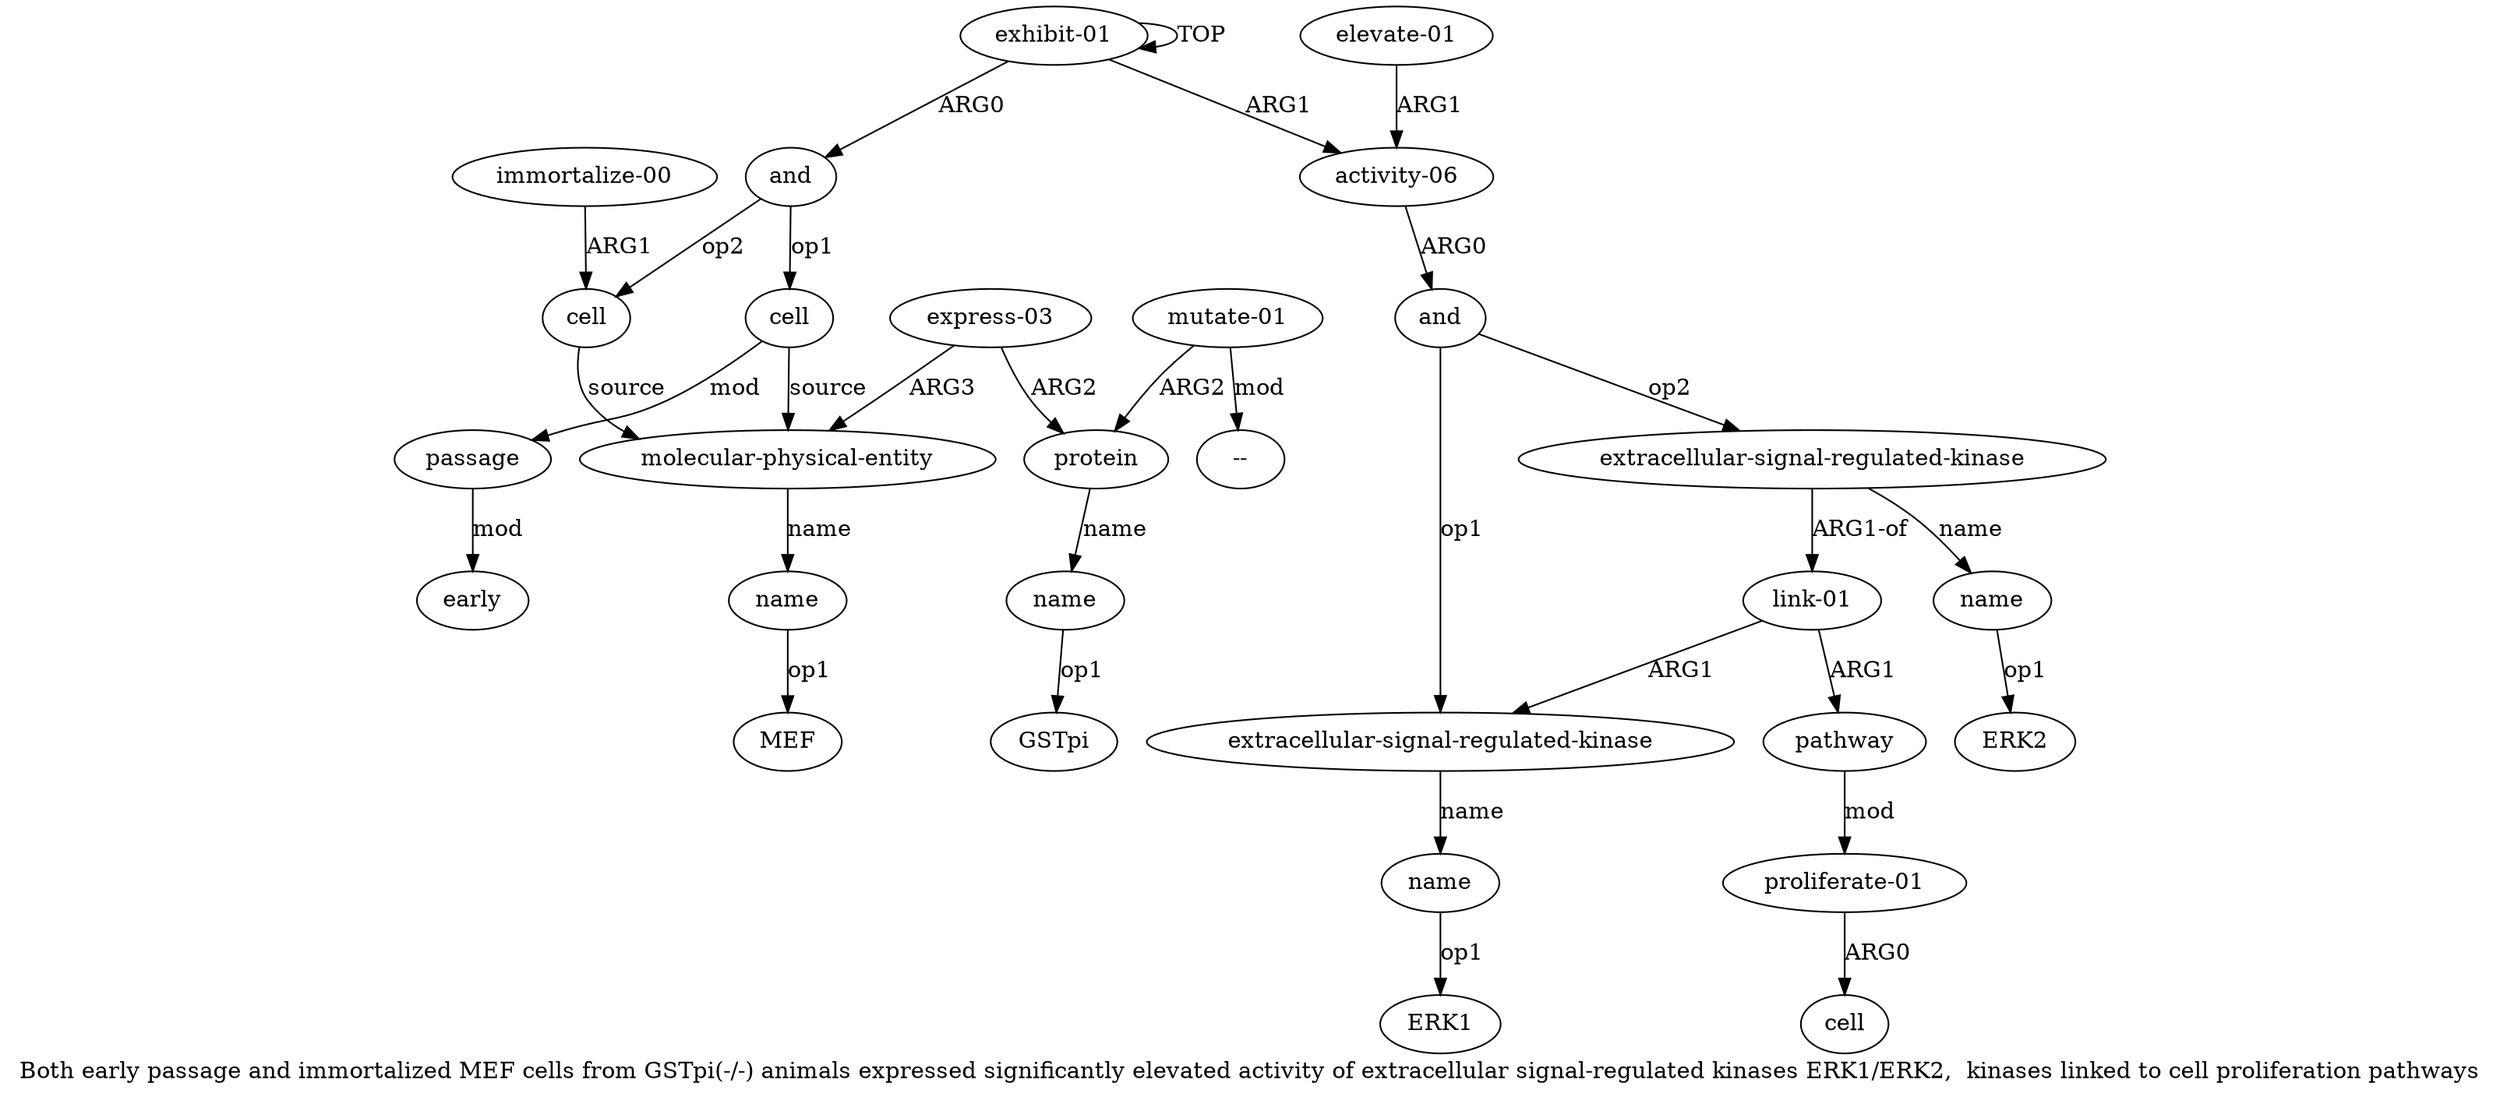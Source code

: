 digraph  {
	graph [label="Both early passage and immortalized MEF cells from GSTpi(-/-) animals expressed significantly elevated activity of extracellular \
signal-regulated kinases ERK1/ERK2,  kinases linked to cell proliferation pathways"];
	node [label="\N"];
	a20	 [color=black,
		gold_ind=20,
		gold_label=cell,
		label=cell,
		test_ind=20,
		test_label=cell];
	a21	 [color=black,
		gold_ind=21,
		gold_label="extracellular-signal-regulated-kinase",
		label="extracellular-signal-regulated-kinase",
		test_ind=21,
		test_label="extracellular-signal-regulated-kinase"];
	a22	 [color=black,
		gold_ind=22,
		gold_label=name,
		label=name,
		test_ind=22,
		test_label=name];
	a21 -> a22 [key=0,
	color=black,
	gold_label=name,
	label=name,
	test_label=name];
a17 [color=black,
	gold_ind=17,
	gold_label="link-01",
	label="link-01",
	test_ind=17,
	test_label="link-01"];
a21 -> a17 [key=0,
color=black,
gold_label="ARG1-of",
label="ARG1-of",
test_label="ARG1-of"];
"a22 ERK2" [color=black,
gold_ind=-1,
gold_label=ERK2,
label=ERK2,
test_ind=-1,
test_label=ERK2];
a22 -> "a22 ERK2" [key=0,
color=black,
gold_label=op1,
label=op1,
test_label=op1];
a23 [color=black,
gold_ind=23,
gold_label="elevate-01",
label="elevate-01",
test_ind=23,
test_label="elevate-01"];
a13 [color=black,
gold_ind=13,
gold_label="activity-06",
label="activity-06",
test_ind=13,
test_label="activity-06"];
a23 -> a13 [key=0,
color=black,
gold_label=ARG1,
label=ARG1,
test_label=ARG1];
"a16 ERK1" [color=black,
gold_ind=-1,
gold_label=ERK1,
label=ERK1,
test_ind=-1,
test_label=ERK1];
"a9 GSTpi" [color=black,
gold_ind=-1,
gold_label=GSTpi,
label=GSTpi,
test_ind=-1,
test_label=GSTpi];
"a10 --" [color=black,
gold_ind=-1,
gold_label="--",
label="--",
test_ind=-1,
test_label="--"];
"a6 MEF" [color=black,
gold_ind=-1,
gold_label=MEF,
label=MEF,
test_ind=-1,
test_label=MEF];
a15 [color=black,
gold_ind=15,
gold_label="extracellular-signal-regulated-kinase",
label="extracellular-signal-regulated-kinase",
test_ind=15,
test_label="extracellular-signal-regulated-kinase"];
a16 [color=black,
gold_ind=16,
gold_label=name,
label=name,
test_ind=16,
test_label=name];
a15 -> a16 [key=0,
color=black,
gold_label=name,
label=name,
test_label=name];
a14 [color=black,
gold_ind=14,
gold_label=and,
label=and,
test_ind=14,
test_label=and];
a14 -> a21 [key=0,
color=black,
gold_label=op2,
label=op2,
test_label=op2];
a14 -> a15 [key=0,
color=black,
gold_label=op1,
label=op1,
test_label=op1];
a17 -> a15 [key=0,
color=black,
gold_label=ARG1,
label=ARG1,
test_label=ARG1];
a18 [color=black,
gold_ind=18,
gold_label=pathway,
label=pathway,
test_ind=18,
test_label=pathway];
a17 -> a18 [key=0,
color=black,
gold_label=ARG1,
label=ARG1,
test_label=ARG1];
a16 -> "a16 ERK1" [key=0,
color=black,
gold_label=op1,
label=op1,
test_label=op1];
a11 [color=black,
gold_ind=11,
gold_label=cell,
label=cell,
test_ind=11,
test_label=cell];
a5 [color=black,
gold_ind=5,
gold_label="molecular-physical-entity",
label="molecular-physical-entity",
test_ind=5,
test_label="molecular-physical-entity"];
a11 -> a5 [key=0,
color=black,
gold_label=source,
label=source,
test_label=source];
a10 [color=black,
gold_ind=10,
gold_label="mutate-01",
label="mutate-01",
test_ind=10,
test_label="mutate-01"];
a10 -> "a10 --" [key=0,
color=black,
gold_label=mod,
label=mod,
test_label=mod];
a8 [color=black,
gold_ind=8,
gold_label=protein,
label=protein,
test_ind=8,
test_label=protein];
a10 -> a8 [key=0,
color=black,
gold_label=ARG2,
label=ARG2,
test_label=ARG2];
a13 -> a14 [key=0,
color=black,
gold_label=ARG0,
label=ARG0,
test_label=ARG0];
a12 [color=black,
gold_ind=12,
gold_label="immortalize-00",
label="immortalize-00",
test_ind=12,
test_label="immortalize-00"];
a12 -> a11 [key=0,
color=black,
gold_label=ARG1,
label=ARG1,
test_label=ARG1];
a19 [color=black,
gold_ind=19,
gold_label="proliferate-01",
label="proliferate-01",
test_ind=19,
test_label="proliferate-01"];
a19 -> a20 [key=0,
color=black,
gold_label=ARG0,
label=ARG0,
test_label=ARG0];
a18 -> a19 [key=0,
color=black,
gold_label=mod,
label=mod,
test_label=mod];
a1 [color=black,
gold_ind=1,
gold_label=and,
label=and,
test_ind=1,
test_label=and];
a1 -> a11 [key=0,
color=black,
gold_label=op2,
label=op2,
test_label=op2];
a2 [color=black,
gold_ind=2,
gold_label=cell,
label=cell,
test_ind=2,
test_label=cell];
a1 -> a2 [key=0,
color=black,
gold_label=op1,
label=op1,
test_label=op1];
a0 [color=black,
gold_ind=0,
gold_label="exhibit-01",
label="exhibit-01",
test_ind=0,
test_label="exhibit-01"];
a0 -> a13 [key=0,
color=black,
gold_label=ARG1,
label=ARG1,
test_label=ARG1];
a0 -> a1 [key=0,
color=black,
gold_label=ARG0,
label=ARG0,
test_label=ARG0];
a0 -> a0 [key=0,
color=black,
gold_label=TOP,
label=TOP,
test_label=TOP];
a3 [color=black,
gold_ind=3,
gold_label=passage,
label=passage,
test_ind=3,
test_label=passage];
a4 [color=black,
gold_ind=4,
gold_label=early,
label=early,
test_ind=4,
test_label=early];
a3 -> a4 [key=0,
color=black,
gold_label=mod,
label=mod,
test_label=mod];
a2 -> a3 [key=0,
color=black,
gold_label=mod,
label=mod,
test_label=mod];
a2 -> a5 [key=0,
color=black,
gold_label=source,
label=source,
test_label=source];
a6 [color=black,
gold_ind=6,
gold_label=name,
label=name,
test_ind=6,
test_label=name];
a5 -> a6 [key=0,
color=black,
gold_label=name,
label=name,
test_label=name];
a7 [color=black,
gold_ind=7,
gold_label="express-03",
label="express-03",
test_ind=7,
test_label="express-03"];
a7 -> a5 [key=0,
color=black,
gold_label=ARG3,
label=ARG3,
test_label=ARG3];
a7 -> a8 [key=0,
color=black,
gold_label=ARG2,
label=ARG2,
test_label=ARG2];
a6 -> "a6 MEF" [key=0,
color=black,
gold_label=op1,
label=op1,
test_label=op1];
a9 [color=black,
gold_ind=9,
gold_label=name,
label=name,
test_ind=9,
test_label=name];
a9 -> "a9 GSTpi" [key=0,
color=black,
gold_label=op1,
label=op1,
test_label=op1];
a8 -> a9 [key=0,
color=black,
gold_label=name,
label=name,
test_label=name];
}

